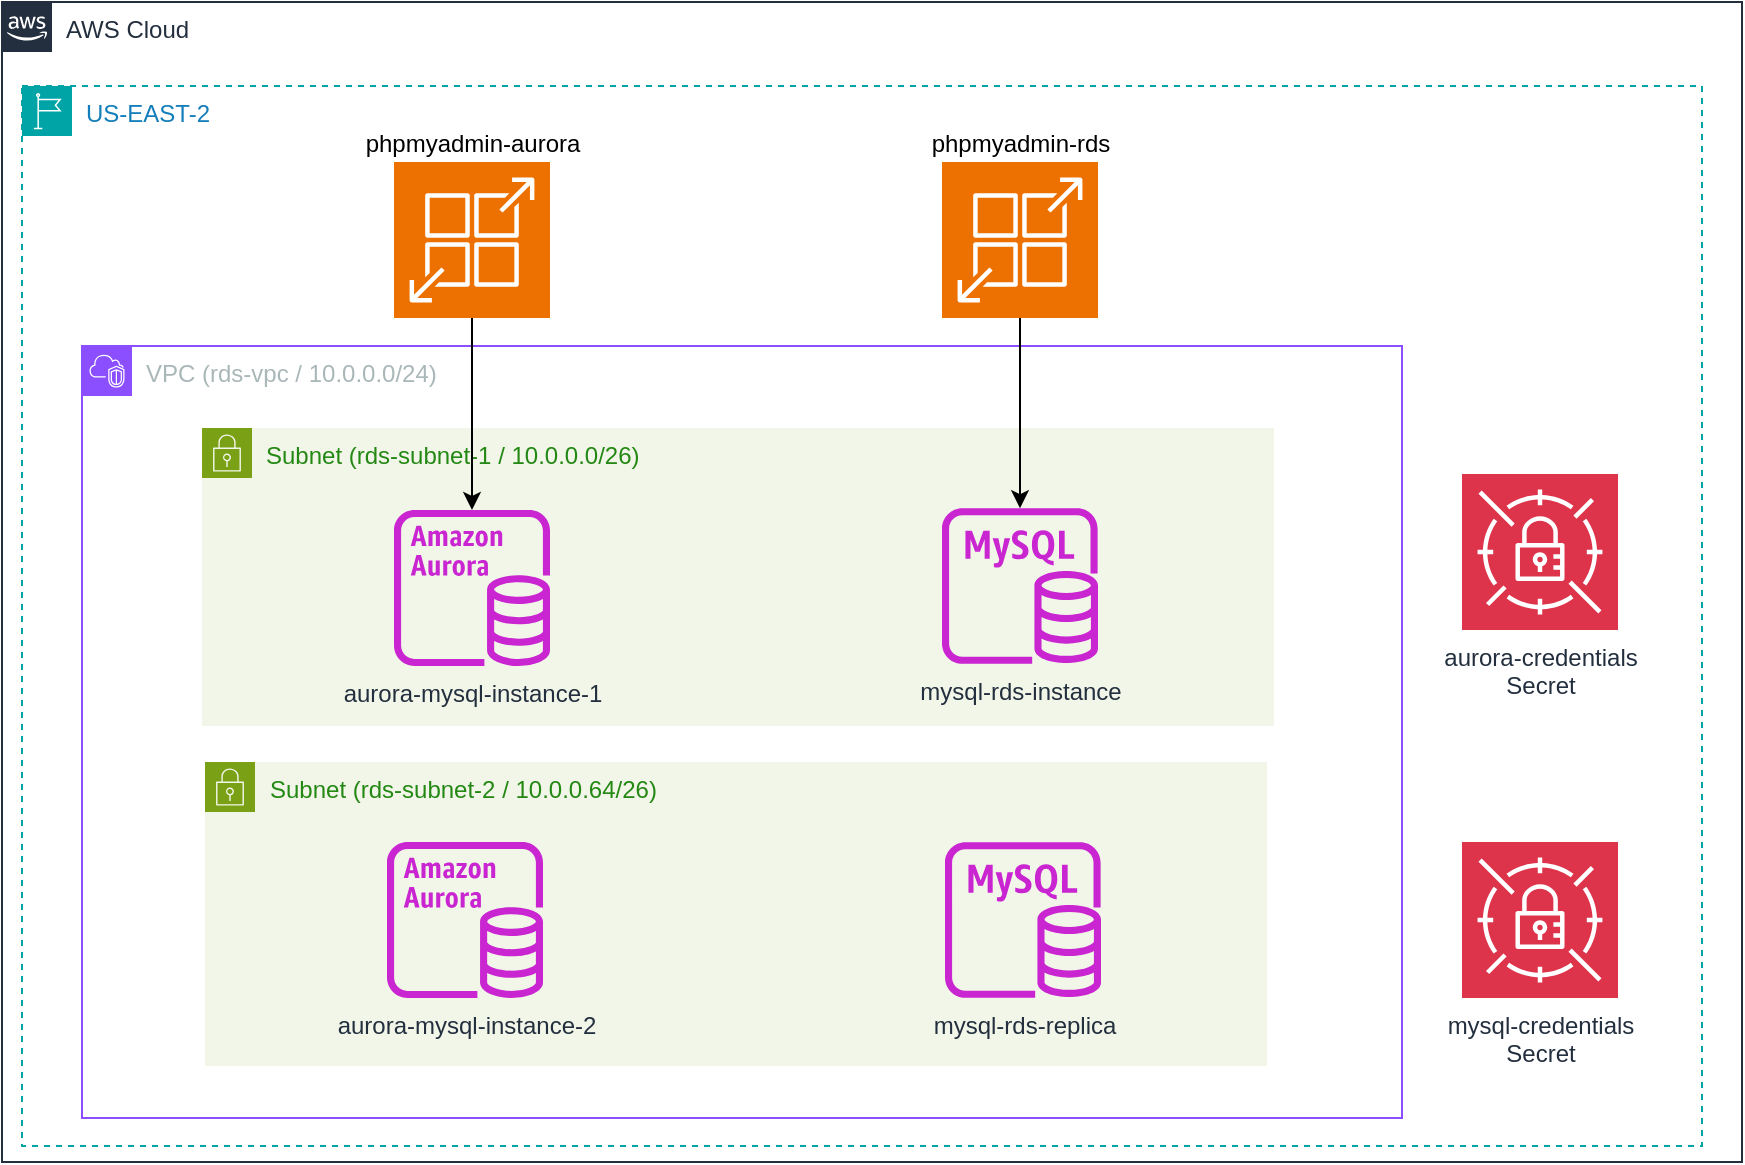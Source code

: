 <mxfile version="27.1.6">
  <diagram id="Ht1M8jgEwFfnCIfOTk4-" name="Page-1">
    <mxGraphModel grid="1" page="1" gridSize="10" guides="1" tooltips="1" connect="1" arrows="1" fold="1" pageScale="1" pageWidth="1169" pageHeight="827" math="0" shadow="0">
      <root>
        <mxCell id="0" />
        <mxCell id="1" parent="0" />
        <mxCell id="UEzPUAAOIrF-is8g5C7q-74" value="AWS Cloud" style="points=[[0,0],[0.25,0],[0.5,0],[0.75,0],[1,0],[1,0.25],[1,0.5],[1,0.75],[1,1],[0.75,1],[0.5,1],[0.25,1],[0,1],[0,0.75],[0,0.5],[0,0.25]];outlineConnect=0;gradientColor=none;html=1;whiteSpace=wrap;fontSize=12;fontStyle=0;shape=mxgraph.aws4.group;grIcon=mxgraph.aws4.group_aws_cloud_alt;strokeColor=#232F3E;fillColor=none;verticalAlign=top;align=left;spacingLeft=30;fontColor=#232F3E;dashed=0;labelBackgroundColor=#ffffff;container=1;pointerEvents=0;collapsible=0;recursiveResize=0;" vertex="1" parent="1">
          <mxGeometry x="150" y="100" width="870" height="580" as="geometry" />
        </mxCell>
        <mxCell id="2To4Lg_6mNJgqHkVp9uK-2" value="US-EAST-2" style="points=[[0,0],[0.25,0],[0.5,0],[0.75,0],[1,0],[1,0.25],[1,0.5],[1,0.75],[1,1],[0.75,1],[0.5,1],[0.25,1],[0,1],[0,0.75],[0,0.5],[0,0.25]];outlineConnect=0;gradientColor=none;html=1;whiteSpace=wrap;fontSize=12;fontStyle=0;container=1;pointerEvents=0;collapsible=0;recursiveResize=0;shape=mxgraph.aws4.group;grIcon=mxgraph.aws4.group_region;strokeColor=#00A4A6;fillColor=none;verticalAlign=top;align=left;spacingLeft=30;fontColor=#147EBA;dashed=1;" vertex="1" parent="UEzPUAAOIrF-is8g5C7q-74">
          <mxGeometry x="10" y="42" width="840" height="530" as="geometry" />
        </mxCell>
        <mxCell id="2To4Lg_6mNJgqHkVp9uK-8" value="VPC (rds-vpc / 10.0.0.0/24)" style="points=[[0,0],[0.25,0],[0.5,0],[0.75,0],[1,0],[1,0.25],[1,0.5],[1,0.75],[1,1],[0.75,1],[0.5,1],[0.25,1],[0,1],[0,0.75],[0,0.5],[0,0.25]];outlineConnect=0;gradientColor=none;html=1;whiteSpace=wrap;fontSize=12;fontStyle=0;container=1;pointerEvents=0;collapsible=0;recursiveResize=0;shape=mxgraph.aws4.group;grIcon=mxgraph.aws4.group_vpc2;strokeColor=#8C4FFF;fillColor=none;verticalAlign=top;align=left;spacingLeft=30;fontColor=#AAB7B8;dashed=0;" vertex="1" parent="2To4Lg_6mNJgqHkVp9uK-2">
          <mxGeometry x="30" y="130" width="660" height="386" as="geometry" />
        </mxCell>
        <mxCell id="TPCj60sYn2cIZddfXZA--1" value="Subnet (rds-subnet-1 / 10.0.0.0/26)" style="points=[[0,0],[0.25,0],[0.5,0],[0.75,0],[1,0],[1,0.25],[1,0.5],[1,0.75],[1,1],[0.75,1],[0.5,1],[0.25,1],[0,1],[0,0.75],[0,0.5],[0,0.25]];outlineConnect=0;gradientColor=none;html=1;whiteSpace=wrap;fontSize=12;fontStyle=0;container=1;pointerEvents=0;collapsible=0;recursiveResize=0;shape=mxgraph.aws4.group;grIcon=mxgraph.aws4.group_security_group;grStroke=0;strokeColor=#7AA116;fillColor=#F2F6E8;verticalAlign=top;align=left;spacingLeft=30;fontColor=#248814;dashed=0;" vertex="1" parent="2To4Lg_6mNJgqHkVp9uK-8">
          <mxGeometry x="60" y="41" width="536" height="149" as="geometry" />
        </mxCell>
        <mxCell id="8frrWnEFewtznbCS7KDw-4" value="aurora-mysql-instance-1" style="sketch=0;outlineConnect=0;fontColor=#232F3E;gradientColor=none;fillColor=#C925D1;strokeColor=none;dashed=0;verticalLabelPosition=bottom;verticalAlign=top;align=center;html=1;fontSize=12;fontStyle=0;aspect=fixed;pointerEvents=1;shape=mxgraph.aws4.aurora_instance;" vertex="1" parent="TPCj60sYn2cIZddfXZA--1">
          <mxGeometry x="96" y="41" width="78" height="78" as="geometry" />
        </mxCell>
        <mxCell id="bEGBFGYbm83rRkv6dcH6-3" value="mysql-rds-instance" style="sketch=0;outlineConnect=0;fontColor=#232F3E;gradientColor=none;fillColor=#C925D1;strokeColor=none;dashed=0;verticalLabelPosition=bottom;verticalAlign=top;align=center;html=1;fontSize=12;fontStyle=0;aspect=fixed;pointerEvents=1;shape=mxgraph.aws4.rds_mysql_instance;" vertex="1" parent="TPCj60sYn2cIZddfXZA--1">
          <mxGeometry x="370" y="40" width="78" height="78" as="geometry" />
        </mxCell>
        <mxCell id="TPCj60sYn2cIZddfXZA--6" value="Subnet (rds-subnet-2 / 10.0.0.64/26)" style="points=[[0,0],[0.25,0],[0.5,0],[0.75,0],[1,0],[1,0.25],[1,0.5],[1,0.75],[1,1],[0.75,1],[0.5,1],[0.25,1],[0,1],[0,0.75],[0,0.5],[0,0.25]];outlineConnect=0;gradientColor=none;html=1;whiteSpace=wrap;fontSize=12;fontStyle=0;container=1;pointerEvents=0;collapsible=0;recursiveResize=0;shape=mxgraph.aws4.group;grIcon=mxgraph.aws4.group_security_group;grStroke=0;strokeColor=#7AA116;fillColor=#F2F6E8;verticalAlign=top;align=left;spacingLeft=30;fontColor=#248814;dashed=0;" vertex="1" parent="2To4Lg_6mNJgqHkVp9uK-8">
          <mxGeometry x="61.5" y="208" width="531" height="152" as="geometry" />
        </mxCell>
        <mxCell id="8frrWnEFewtznbCS7KDw-5" value="aurora-mysql-instance-2" style="sketch=0;outlineConnect=0;fontColor=#232F3E;gradientColor=none;fillColor=#C925D1;strokeColor=none;dashed=0;verticalLabelPosition=bottom;verticalAlign=top;align=center;html=1;fontSize=12;fontStyle=0;aspect=fixed;pointerEvents=1;shape=mxgraph.aws4.aurora_instance;" vertex="1" parent="TPCj60sYn2cIZddfXZA--6">
          <mxGeometry x="91" y="40" width="78" height="78" as="geometry" />
        </mxCell>
        <mxCell id="bEGBFGYbm83rRkv6dcH6-4" value="mysql-rds-replica" style="sketch=0;outlineConnect=0;fontColor=#232F3E;gradientColor=none;fillColor=#C925D1;strokeColor=none;dashed=0;verticalLabelPosition=bottom;verticalAlign=top;align=center;html=1;fontSize=12;fontStyle=0;aspect=fixed;pointerEvents=1;shape=mxgraph.aws4.rds_mysql_instance;" vertex="1" parent="TPCj60sYn2cIZddfXZA--6">
          <mxGeometry x="370" y="40" width="78" height="78" as="geometry" />
        </mxCell>
        <mxCell id="TPCj60sYn2cIZddfXZA--18" value="aurora-credentials&lt;div&gt;Secret&lt;/div&gt;" style="sketch=0;points=[[0,0,0],[0.25,0,0],[0.5,0,0],[0.75,0,0],[1,0,0],[0,1,0],[0.25,1,0],[0.5,1,0],[0.75,1,0],[1,1,0],[0,0.25,0],[0,0.5,0],[0,0.75,0],[1,0.25,0],[1,0.5,0],[1,0.75,0]];outlineConnect=0;fontColor=#232F3E;fillColor=#DD344C;strokeColor=#ffffff;dashed=0;verticalLabelPosition=bottom;verticalAlign=top;align=center;html=1;fontSize=12;fontStyle=0;aspect=fixed;shape=mxgraph.aws4.resourceIcon;resIcon=mxgraph.aws4.secrets_manager;" vertex="1" parent="2To4Lg_6mNJgqHkVp9uK-2">
          <mxGeometry x="720" y="194" width="78" height="78" as="geometry" />
        </mxCell>
        <mxCell id="8frrWnEFewtznbCS7KDw-1" value="mysql-credentials&lt;div&gt;Secret&lt;/div&gt;" style="sketch=0;points=[[0,0,0],[0.25,0,0],[0.5,0,0],[0.75,0,0],[1,0,0],[0,1,0],[0.25,1,0],[0.5,1,0],[0.75,1,0],[1,1,0],[0,0.25,0],[0,0.5,0],[0,0.75,0],[1,0.25,0],[1,0.5,0],[1,0.75,0]];outlineConnect=0;fontColor=#232F3E;fillColor=#DD344C;strokeColor=#ffffff;dashed=0;verticalLabelPosition=bottom;verticalAlign=top;align=center;html=1;fontSize=12;fontStyle=0;aspect=fixed;shape=mxgraph.aws4.resourceIcon;resIcon=mxgraph.aws4.secrets_manager;" vertex="1" parent="2To4Lg_6mNJgqHkVp9uK-2">
          <mxGeometry x="720" y="378" width="78" height="78" as="geometry" />
        </mxCell>
        <mxCell id="qJDjEqCzIbdsWrvPKx1e-7" value="" style="edgeStyle=orthogonalEdgeStyle;rounded=0;orthogonalLoop=1;jettySize=auto;html=1;" edge="1" parent="2To4Lg_6mNJgqHkVp9uK-2" source="qJDjEqCzIbdsWrvPKx1e-6" target="8frrWnEFewtznbCS7KDw-4">
          <mxGeometry relative="1" as="geometry" />
        </mxCell>
        <mxCell id="qJDjEqCzIbdsWrvPKx1e-6" value="phpmyadmin-aurora" style="sketch=0;points=[[0,0,0],[0.25,0,0],[0.5,0,0],[0.75,0,0],[1,0,0],[0,1,0],[0.25,1,0],[0.5,1,0],[0.75,1,0],[1,1,0],[0,0.25,0],[0,0.5,0],[0,0.75,0],[1,0.25,0],[1,0.5,0],[1,0.75,0]];outlineConnect=0;fontColor=#000000;fillColor=#ED7100;strokeColor=#ffffff;dashed=0;verticalLabelPosition=top;verticalAlign=bottom;align=center;fontSize=12;fontStyle=0;aspect=fixed;shape=mxgraph.aws4.resourceIcon;resIcon=mxgraph.aws4.app_runner;labelPosition=center;html=1;" vertex="1" parent="2To4Lg_6mNJgqHkVp9uK-2">
          <mxGeometry x="186" y="38" width="78" height="78" as="geometry" />
        </mxCell>
        <mxCell id="qJDjEqCzIbdsWrvPKx1e-8" value="phpmyadmin-rds" style="sketch=0;points=[[0,0,0],[0.25,0,0],[0.5,0,0],[0.75,0,0],[1,0,0],[0,1,0],[0.25,1,0],[0.5,1,0],[0.75,1,0],[1,1,0],[0,0.25,0],[0,0.5,0],[0,0.75,0],[1,0.25,0],[1,0.5,0],[1,0.75,0]];outlineConnect=0;fontColor=#000000;fillColor=#ED7100;strokeColor=#ffffff;dashed=0;verticalLabelPosition=top;verticalAlign=bottom;align=center;fontSize=12;fontStyle=0;aspect=fixed;shape=mxgraph.aws4.resourceIcon;resIcon=mxgraph.aws4.app_runner;labelPosition=center;html=1;" vertex="1" parent="2To4Lg_6mNJgqHkVp9uK-2">
          <mxGeometry x="460" y="38" width="78" height="78" as="geometry" />
        </mxCell>
        <mxCell id="qJDjEqCzIbdsWrvPKx1e-9" value="" style="endArrow=classic;html=1;rounded=0;exitX=0.5;exitY=1;exitDx=0;exitDy=0;exitPerimeter=0;" edge="1" parent="2To4Lg_6mNJgqHkVp9uK-2" source="qJDjEqCzIbdsWrvPKx1e-8" target="bEGBFGYbm83rRkv6dcH6-3">
          <mxGeometry width="50" height="50" relative="1" as="geometry">
            <mxPoint x="360" y="258" as="sourcePoint" />
            <mxPoint x="410" y="208" as="targetPoint" />
          </mxGeometry>
        </mxCell>
        <mxCell id="qJDjEqCzIbdsWrvPKx1e-3" style="edgeStyle=orthogonalEdgeStyle;rounded=0;orthogonalLoop=1;jettySize=auto;html=1;exitX=0.5;exitY=1;exitDx=0;exitDy=0;" edge="1" parent="UEzPUAAOIrF-is8g5C7q-74" source="2To4Lg_6mNJgqHkVp9uK-2" target="2To4Lg_6mNJgqHkVp9uK-2">
          <mxGeometry relative="1" as="geometry" />
        </mxCell>
        <mxCell id="2To4Lg_6mNJgqHkVp9uK-46" value="" style="edgeStyle=orthogonalEdgeStyle;html=1;endArrow=block;elbow=vertical;startArrow=block;startFill=1;endFill=1;strokeColor=#545B64;rounded=0;" edge="1" parent="1">
          <mxGeometry width="100" relative="1" as="geometry">
            <mxPoint x="630" y="380" as="sourcePoint" />
            <mxPoint x="630" y="380" as="targetPoint" />
          </mxGeometry>
        </mxCell>
      </root>
    </mxGraphModel>
  </diagram>
</mxfile>
